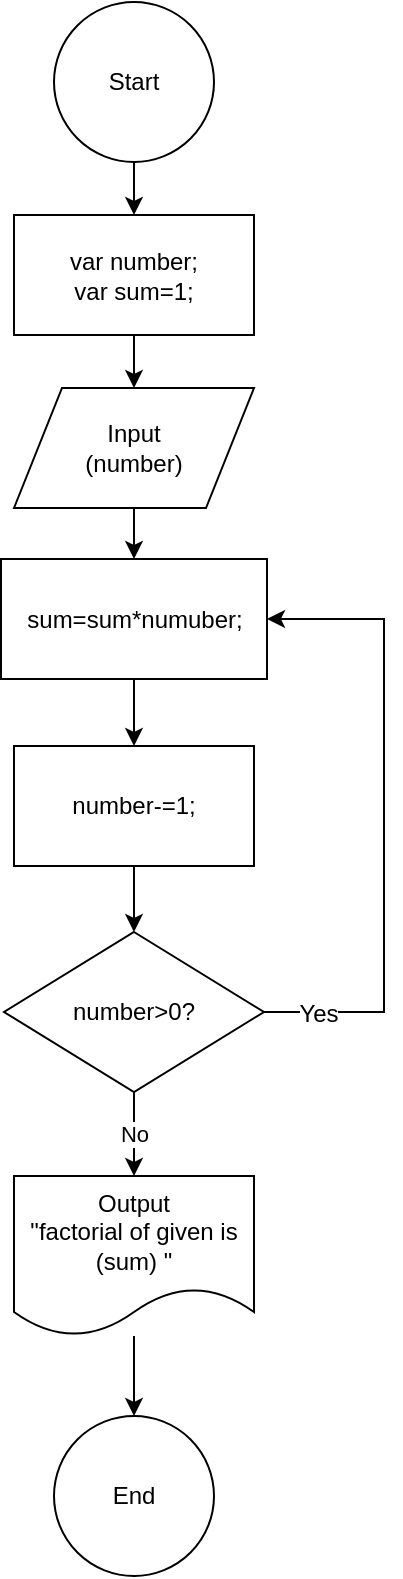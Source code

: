 <mxfile version="11.0.7" type="github"><diagram id="kxUoW_vKtb2dktkh76ZB" name="Page-1"><mxGraphModel dx="381" dy="645" grid="0" gridSize="10" guides="1" tooltips="1" connect="1" arrows="1" fold="1" page="1" pageScale="1" pageWidth="850" pageHeight="1100" math="0" shadow="0"><root><mxCell id="0"/><mxCell id="1" parent="0"/><mxCell id="6JXUVzT6aW-C9rbS4JIg-9" style="edgeStyle=orthogonalEdgeStyle;rounded=0;orthogonalLoop=1;jettySize=auto;html=1;entryX=0.5;entryY=0;entryDx=0;entryDy=0;" parent="1" source="6JXUVzT6aW-C9rbS4JIg-1" target="6JXUVzT6aW-C9rbS4JIg-2" edge="1"><mxGeometry relative="1" as="geometry"/></mxCell><mxCell id="6JXUVzT6aW-C9rbS4JIg-1" value="Start" style="ellipse;whiteSpace=wrap;html=1;aspect=fixed;" parent="1" vertex="1"><mxGeometry x="51" y="55" width="80" height="80" as="geometry"/></mxCell><mxCell id="6JXUVzT6aW-C9rbS4JIg-10" style="edgeStyle=orthogonalEdgeStyle;rounded=0;orthogonalLoop=1;jettySize=auto;html=1;entryX=0.5;entryY=0;entryDx=0;entryDy=0;" parent="1" source="6JXUVzT6aW-C9rbS4JIg-2" target="6JXUVzT6aW-C9rbS4JIg-3" edge="1"><mxGeometry relative="1" as="geometry"/></mxCell><mxCell id="6JXUVzT6aW-C9rbS4JIg-2" value="var number;&lt;br&gt;var sum=1;" style="rounded=0;whiteSpace=wrap;html=1;" parent="1" vertex="1"><mxGeometry x="31" y="161.5" width="120" height="60" as="geometry"/></mxCell><mxCell id="6JXUVzT6aW-C9rbS4JIg-11" style="edgeStyle=orthogonalEdgeStyle;rounded=0;orthogonalLoop=1;jettySize=auto;html=1;entryX=0.5;entryY=0;entryDx=0;entryDy=0;" parent="1" source="6JXUVzT6aW-C9rbS4JIg-3" target="6JXUVzT6aW-C9rbS4JIg-4" edge="1"><mxGeometry relative="1" as="geometry"/></mxCell><mxCell id="6JXUVzT6aW-C9rbS4JIg-3" value="Input&lt;br&gt;(number)" style="shape=parallelogram;perimeter=parallelogramPerimeter;whiteSpace=wrap;html=1;" parent="1" vertex="1"><mxGeometry x="31" y="248" width="120" height="60" as="geometry"/></mxCell><mxCell id="6JXUVzT6aW-C9rbS4JIg-12" style="edgeStyle=orthogonalEdgeStyle;rounded=0;orthogonalLoop=1;jettySize=auto;html=1;entryX=0.5;entryY=0;entryDx=0;entryDy=0;" parent="1" source="6JXUVzT6aW-C9rbS4JIg-4" target="6JXUVzT6aW-C9rbS4JIg-5" edge="1"><mxGeometry relative="1" as="geometry"/></mxCell><mxCell id="6JXUVzT6aW-C9rbS4JIg-4" value="sum=sum*numuber;" style="rounded=0;whiteSpace=wrap;html=1;" parent="1" vertex="1"><mxGeometry x="24.5" y="333.5" width="133" height="60" as="geometry"/></mxCell><mxCell id="6JXUVzT6aW-C9rbS4JIg-14" style="edgeStyle=orthogonalEdgeStyle;rounded=0;orthogonalLoop=1;jettySize=auto;html=1;entryX=0.5;entryY=0;entryDx=0;entryDy=0;" parent="1" source="6JXUVzT6aW-C9rbS4JIg-5" target="6JXUVzT6aW-C9rbS4JIg-6" edge="1"><mxGeometry relative="1" as="geometry"/></mxCell><mxCell id="6JXUVzT6aW-C9rbS4JIg-5" value="&lt;span style=&quot;white-space: normal&quot;&gt;number-=1;&lt;/span&gt;" style="rounded=0;whiteSpace=wrap;html=1;" parent="1" vertex="1"><mxGeometry x="31" y="427" width="120" height="60" as="geometry"/></mxCell><mxCell id="6JXUVzT6aW-C9rbS4JIg-7" style="edgeStyle=orthogonalEdgeStyle;rounded=0;orthogonalLoop=1;jettySize=auto;html=1;entryX=1;entryY=0.5;entryDx=0;entryDy=0;" parent="1" source="6JXUVzT6aW-C9rbS4JIg-6" target="6JXUVzT6aW-C9rbS4JIg-4" edge="1"><mxGeometry relative="1" as="geometry"><Array as="points"><mxPoint x="216" y="560"/><mxPoint x="216" y="364"/></Array></mxGeometry></mxCell><mxCell id="6JXUVzT6aW-C9rbS4JIg-18" value="Yes" style="text;html=1;resizable=0;points=[];align=center;verticalAlign=middle;labelBackgroundColor=#ffffff;" parent="6JXUVzT6aW-C9rbS4JIg-7" vertex="1" connectable="0"><mxGeometry x="-0.828" y="-1" relative="1" as="geometry"><mxPoint as="offset"/></mxGeometry></mxCell><mxCell id="6JXUVzT6aW-C9rbS4JIg-15" value="No" style="edgeStyle=orthogonalEdgeStyle;rounded=0;orthogonalLoop=1;jettySize=auto;html=1;entryX=0.5;entryY=0;entryDx=0;entryDy=0;" parent="1" source="6JXUVzT6aW-C9rbS4JIg-6" target="6JXUVzT6aW-C9rbS4JIg-8" edge="1"><mxGeometry relative="1" as="geometry"/></mxCell><mxCell id="6JXUVzT6aW-C9rbS4JIg-6" value="number&amp;gt;0?" style="rhombus;whiteSpace=wrap;html=1;" parent="1" vertex="1"><mxGeometry x="26" y="520" width="130" height="80" as="geometry"/></mxCell><mxCell id="6JXUVzT6aW-C9rbS4JIg-17" style="edgeStyle=orthogonalEdgeStyle;rounded=0;orthogonalLoop=1;jettySize=auto;html=1;entryX=0.5;entryY=0;entryDx=0;entryDy=0;" parent="1" source="6JXUVzT6aW-C9rbS4JIg-8" target="6JXUVzT6aW-C9rbS4JIg-16" edge="1"><mxGeometry relative="1" as="geometry"/></mxCell><mxCell id="6JXUVzT6aW-C9rbS4JIg-8" value="Output&lt;br&gt;&quot;&lt;span&gt;factorial of given is (sum)&amp;nbsp;&lt;/span&gt;&quot;" style="shape=document;whiteSpace=wrap;html=1;boundedLbl=1;" parent="1" vertex="1"><mxGeometry x="31" y="642" width="120" height="80" as="geometry"/></mxCell><mxCell id="6JXUVzT6aW-C9rbS4JIg-16" value="End" style="ellipse;whiteSpace=wrap;html=1;aspect=fixed;" parent="1" vertex="1"><mxGeometry x="51" y="762" width="80" height="80" as="geometry"/></mxCell></root></mxGraphModel></diagram></mxfile>